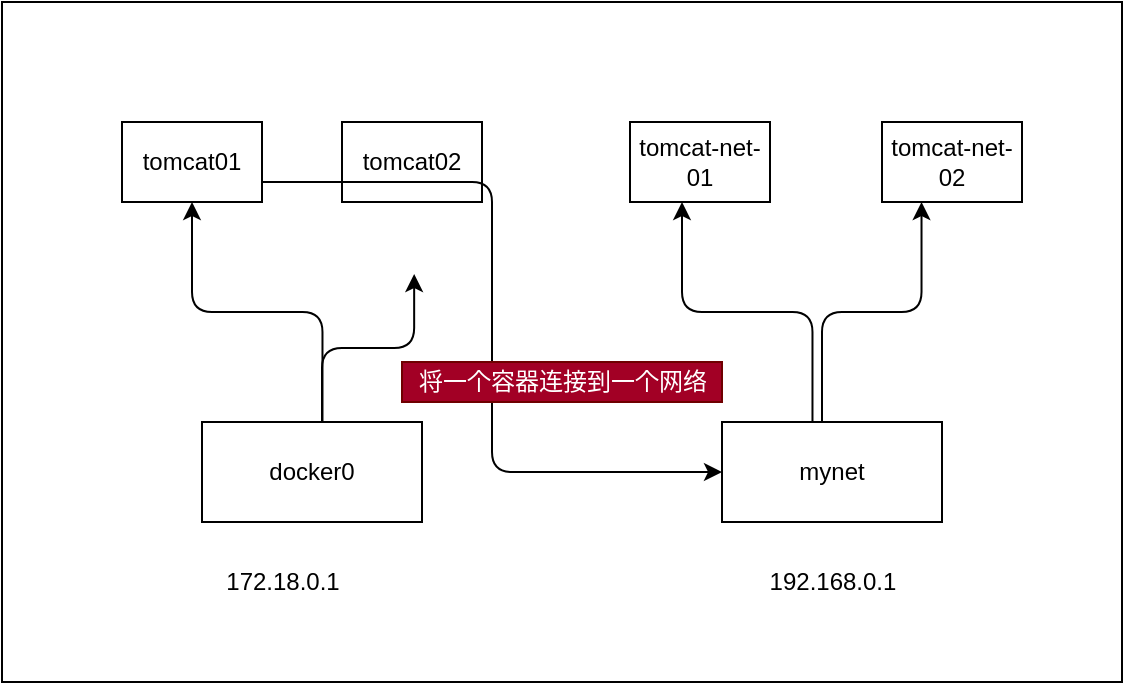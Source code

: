 <mxfile>
    <diagram id="9_sKPUftnk47eTryaIJf" name="第 1 页">
        <mxGraphModel dx="760" dy="614" grid="1" gridSize="10" guides="1" tooltips="1" connect="1" arrows="1" fold="1" page="1" pageScale="1" pageWidth="827" pageHeight="1169" math="0" shadow="0">
            <root>
                <mxCell id="0"/>
                <mxCell id="1" parent="0"/>
                <mxCell id="2" value="" style="rounded=0;whiteSpace=wrap;html=1;" vertex="1" parent="1">
                    <mxGeometry x="100" y="180" width="560" height="340" as="geometry"/>
                </mxCell>
                <mxCell id="3" value="docker0" style="rounded=0;whiteSpace=wrap;html=1;" vertex="1" parent="1">
                    <mxGeometry x="200" y="390" width="110" height="50" as="geometry"/>
                </mxCell>
                <mxCell id="4" value="mynet" style="rounded=0;whiteSpace=wrap;html=1;" vertex="1" parent="1">
                    <mxGeometry x="460" y="390" width="110" height="50" as="geometry"/>
                </mxCell>
                <mxCell id="5" value="tomcat01" style="rounded=0;whiteSpace=wrap;html=1;" vertex="1" parent="1">
                    <mxGeometry x="160" y="240" width="70" height="40" as="geometry"/>
                </mxCell>
                <mxCell id="6" value="tomcat02" style="rounded=0;whiteSpace=wrap;html=1;" vertex="1" parent="1">
                    <mxGeometry x="270" y="240" width="70" height="40" as="geometry"/>
                </mxCell>
                <mxCell id="7" value="tomcat-net-01" style="rounded=0;whiteSpace=wrap;html=1;" vertex="1" parent="1">
                    <mxGeometry x="414" y="240" width="70" height="40" as="geometry"/>
                </mxCell>
                <mxCell id="8" value="tomcat-net-02" style="rounded=0;whiteSpace=wrap;html=1;" vertex="1" parent="1">
                    <mxGeometry x="540" y="240" width="70" height="40" as="geometry"/>
                </mxCell>
                <mxCell id="9" value="" style="edgeStyle=elbowEdgeStyle;elbow=vertical;endArrow=classic;html=1;entryX=0.368;entryY=0.4;entryDx=0;entryDy=0;entryPerimeter=0;" edge="1" parent="1" target="2">
                    <mxGeometry width="50" height="50" relative="1" as="geometry">
                        <mxPoint x="260" y="390" as="sourcePoint"/>
                        <mxPoint x="310" y="340" as="targetPoint"/>
                    </mxGeometry>
                </mxCell>
                <mxCell id="11" value="" style="edgeStyle=elbowEdgeStyle;elbow=vertical;endArrow=classic;html=1;" edge="1" parent="1" target="5">
                    <mxGeometry width="50" height="50" relative="1" as="geometry">
                        <mxPoint x="260.24" y="390" as="sourcePoint"/>
                        <mxPoint x="310" y="280" as="targetPoint"/>
                    </mxGeometry>
                </mxCell>
                <mxCell id="12" value="" style="edgeStyle=elbowEdgeStyle;elbow=vertical;endArrow=classic;html=1;" edge="1" parent="1">
                    <mxGeometry width="50" height="50" relative="1" as="geometry">
                        <mxPoint x="505.24" y="390" as="sourcePoint"/>
                        <mxPoint x="440" y="280" as="targetPoint"/>
                    </mxGeometry>
                </mxCell>
                <mxCell id="13" value="" style="edgeStyle=elbowEdgeStyle;elbow=vertical;endArrow=classic;html=1;entryX=0.368;entryY=0.4;entryDx=0;entryDy=0;entryPerimeter=0;" edge="1" parent="1">
                    <mxGeometry width="50" height="50" relative="1" as="geometry">
                        <mxPoint x="510" y="390" as="sourcePoint"/>
                        <mxPoint x="559.76" y="280" as="targetPoint"/>
                    </mxGeometry>
                </mxCell>
                <mxCell id="17" value="172.18.0.1" style="text;html=1;align=center;verticalAlign=middle;resizable=0;points=[];autosize=1;strokeColor=none;fillColor=none;" vertex="1" parent="1">
                    <mxGeometry x="205" y="460" width="70" height="20" as="geometry"/>
                </mxCell>
                <mxCell id="18" value="192.168.0.1" style="text;html=1;align=center;verticalAlign=middle;resizable=0;points=[];autosize=1;strokeColor=none;fillColor=none;" vertex="1" parent="1">
                    <mxGeometry x="475" y="460" width="80" height="20" as="geometry"/>
                </mxCell>
                <mxCell id="21" value="" style="edgeStyle=elbowEdgeStyle;elbow=horizontal;endArrow=classic;html=1;exitX=1;exitY=0.75;exitDx=0;exitDy=0;entryX=0;entryY=0.5;entryDx=0;entryDy=0;" edge="1" parent="1" source="5" target="4">
                    <mxGeometry width="50" height="50" relative="1" as="geometry">
                        <mxPoint x="360" y="330" as="sourcePoint"/>
                        <mxPoint x="400" y="280" as="targetPoint"/>
                    </mxGeometry>
                </mxCell>
                <mxCell id="22" value="将一个容器连接到一个网络" style="text;html=1;align=center;verticalAlign=middle;resizable=0;points=[];autosize=1;strokeColor=#6F0000;fillColor=#a20025;fontColor=#ffffff;" vertex="1" parent="1">
                    <mxGeometry x="300" y="360" width="160" height="20" as="geometry"/>
                </mxCell>
            </root>
        </mxGraphModel>
    </diagram>
</mxfile>